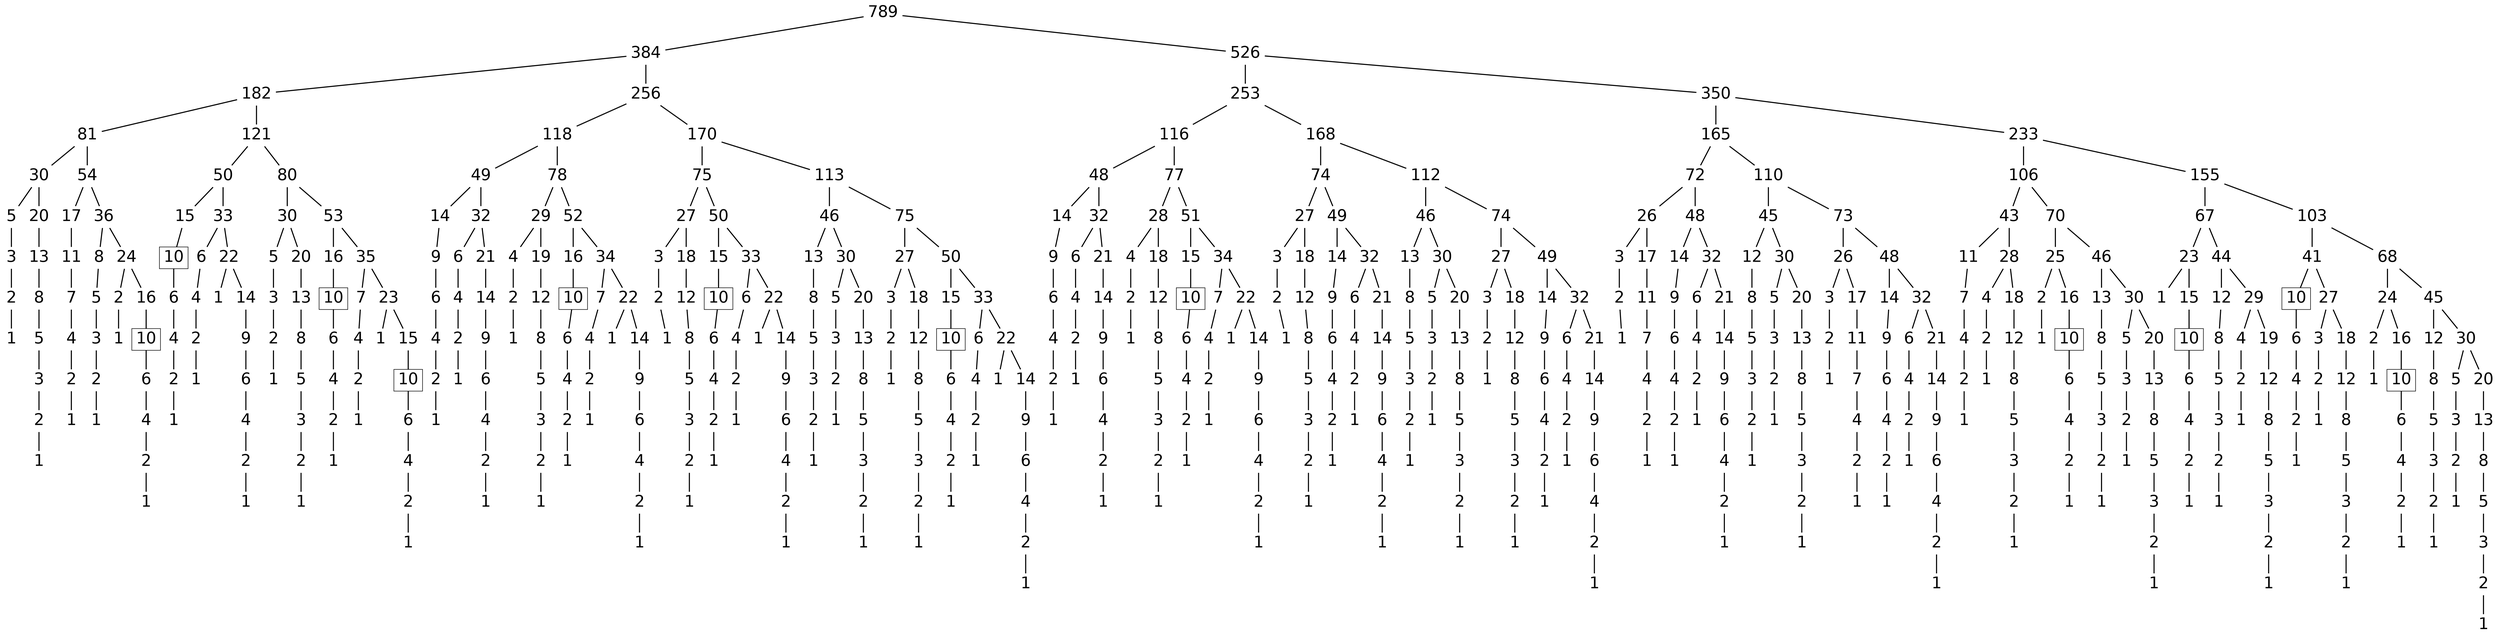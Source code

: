 digraph graph_name {
 graph[nodesep = 0.1];
 edge[dir=none, style=bold];
 node[ fontname = "Helvetica", shape = plaintext, width = 0.25, height = 0.25, fontsize=30];
bbt[label="789" ];
bbt->bbu
bbu[label="384" ];
bbu->bbv
bbv[label="182" ];
bbv->bbw
bbw[label="81" ];
bbw->bbx
bbx[label="30" ];
bbx->bby
bby[label="5" ];
bby->bbz
bbz[label="3" ];
bbz->bca
bca[label="2" ];
bca->bcb
bcb[label="1" ];
bbx->bcc
bcc[label="20" ];
bcc->bcd
bcd[label="13" ];
bcd->bce
bce[label="8" ];
bce->bcf
bcf[label="5" ];
bcf->bcg
bcg[label="3" ];
bcg->bch
bch[label="2" ];
bch->bci
bci[label="1" ];
bbw->bcj
bcj[label="54" ];
bcj->bck
bck[label="17" ];
bck->bcl
bcl[label="11" ];
bcl->bcm
bcm[label="7" ];
bcm->bcn
bcn[label="4" ];
bcn->bco
bco[label="2" ];
bco->bcp
bcp[label="1" ];
bcj->bcq
bcq[label="36" ];
bcq->bcr
bcr[label="8" ];
bcr->bcs
bcs[label="5" ];
bcs->bct
bct[label="3" ];
bct->bcu
bcu[label="2" ];
bcu->bcv
bcv[label="1" ];
bcq->bcw
bcw[label="24" ];
bcw->bcx
bcx[label="2" ];
bcx->bcy
bcy[label="1" ];
bcw->bcz
bcz[label="16" ];
bcz->bda
bda[label="10" ;shape=box];
bda->bdb
bdb[label="6" ];
bdb->bdc
bdc[label="4" ];
bdc->bdd
bdd[label="2" ];
bdd->bde
bde[label="1" ];
bbv->bdf
bdf[label="121" ];
bdf->bdg
bdg[label="50" ];
bdg->bdh
bdh[label="15" ];
bdh->bdi
bdi[label="10" ;shape=box];
bdi->bdj
bdj[label="6" ];
bdj->bdk
bdk[label="4" ];
bdk->bdl
bdl[label="2" ];
bdl->bdm
bdm[label="1" ];
bdg->bdn
bdn[label="33" ];
bdn->bdo
bdo[label="6" ];
bdo->bdp
bdp[label="4" ];
bdp->bdq
bdq[label="2" ];
bdq->bdr
bdr[label="1" ];
bdn->bds
bds[label="22" ];
bds->bdt
bdt[label="1" ];
bds->bdu
bdu[label="14" ];
bdu->bdv
bdv[label="9" ];
bdv->bdw
bdw[label="6" ];
bdw->bdx
bdx[label="4" ];
bdx->bdy
bdy[label="2" ];
bdy->bdz
bdz[label="1" ];
bdf->bea
bea[label="80" ];
bea->beb
beb[label="30" ];
beb->bec
bec[label="5" ];
bec->bed
bed[label="3" ];
bed->bee
bee[label="2" ];
bee->bef
bef[label="1" ];
beb->beg
beg[label="20" ];
beg->beh
beh[label="13" ];
beh->bei
bei[label="8" ];
bei->bej
bej[label="5" ];
bej->bek
bek[label="3" ];
bek->bel
bel[label="2" ];
bel->bem
bem[label="1" ];
bea->ben
ben[label="53" ];
ben->beo
beo[label="16" ];
beo->bep
bep[label="10" ;shape=box];
bep->beq
beq[label="6" ];
beq->ber
ber[label="4" ];
ber->bes
bes[label="2" ];
bes->bet
bet[label="1" ];
ben->beu
beu[label="35" ];
beu->bev
bev[label="7" ];
bev->bew
bew[label="4" ];
bew->bex
bex[label="2" ];
bex->bey
bey[label="1" ];
beu->bez
bez[label="23" ];
bez->bfa
bfa[label="1" ];
bez->bfb
bfb[label="15" ];
bfb->bfc
bfc[label="10" ;shape=box];
bfc->bfd
bfd[label="6" ];
bfd->bfe
bfe[label="4" ];
bfe->bff
bff[label="2" ];
bff->bfg
bfg[label="1" ];
bbu->bfh
bfh[label="256" ];
bfh->bfi
bfi[label="118" ];
bfi->bfj
bfj[label="49" ];
bfj->bfk
bfk[label="14" ];
bfk->bfl
bfl[label="9" ];
bfl->bfm
bfm[label="6" ];
bfm->bfn
bfn[label="4" ];
bfn->bfo
bfo[label="2" ];
bfo->bfp
bfp[label="1" ];
bfj->bfq
bfq[label="32" ];
bfq->bfr
bfr[label="6" ];
bfr->bfs
bfs[label="4" ];
bfs->bft
bft[label="2" ];
bft->bfu
bfu[label="1" ];
bfq->bfv
bfv[label="21" ];
bfv->bfw
bfw[label="14" ];
bfw->bfx
bfx[label="9" ];
bfx->bfy
bfy[label="6" ];
bfy->bfz
bfz[label="4" ];
bfz->bga
bga[label="2" ];
bga->bgb
bgb[label="1" ];
bfi->bgc
bgc[label="78" ];
bgc->bgd
bgd[label="29" ];
bgd->bge
bge[label="4" ];
bge->bgf
bgf[label="2" ];
bgf->bgg
bgg[label="1" ];
bgd->bgh
bgh[label="19" ];
bgh->bgi
bgi[label="12" ];
bgi->bgj
bgj[label="8" ];
bgj->bgk
bgk[label="5" ];
bgk->bgl
bgl[label="3" ];
bgl->bgm
bgm[label="2" ];
bgm->bgn
bgn[label="1" ];
bgc->bgo
bgo[label="52" ];
bgo->bgp
bgp[label="16" ];
bgp->bgq
bgq[label="10" ;shape=box];
bgq->bgr
bgr[label="6" ];
bgr->bgs
bgs[label="4" ];
bgs->bgt
bgt[label="2" ];
bgt->bgu
bgu[label="1" ];
bgo->bgv
bgv[label="34" ];
bgv->bgw
bgw[label="7" ];
bgw->bgx
bgx[label="4" ];
bgx->bgy
bgy[label="2" ];
bgy->bgz
bgz[label="1" ];
bgv->bha
bha[label="22" ];
bha->bhb
bhb[label="1" ];
bha->bhc
bhc[label="14" ];
bhc->bhd
bhd[label="9" ];
bhd->bhe
bhe[label="6" ];
bhe->bhf
bhf[label="4" ];
bhf->bhg
bhg[label="2" ];
bhg->bhh
bhh[label="1" ];
bfh->bhi
bhi[label="170" ];
bhi->bhj
bhj[label="75" ];
bhj->bhk
bhk[label="27" ];
bhk->bhl
bhl[label="3" ];
bhl->bhm
bhm[label="2" ];
bhm->bhn
bhn[label="1" ];
bhk->bho
bho[label="18" ];
bho->bhp
bhp[label="12" ];
bhp->bhq
bhq[label="8" ];
bhq->bhr
bhr[label="5" ];
bhr->bhs
bhs[label="3" ];
bhs->bht
bht[label="2" ];
bht->bhu
bhu[label="1" ];
bhj->bhv
bhv[label="50" ];
bhv->bhw
bhw[label="15" ];
bhw->bhx
bhx[label="10" ;shape=box];
bhx->bhy
bhy[label="6" ];
bhy->bhz
bhz[label="4" ];
bhz->bia
bia[label="2" ];
bia->bib
bib[label="1" ];
bhv->bic
bic[label="33" ];
bic->bid
bid[label="6" ];
bid->bie
bie[label="4" ];
bie->bif
bif[label="2" ];
bif->big
big[label="1" ];
bic->bih
bih[label="22" ];
bih->bii
bii[label="1" ];
bih->bij
bij[label="14" ];
bij->bik
bik[label="9" ];
bik->bil
bil[label="6" ];
bil->bim
bim[label="4" ];
bim->bin
bin[label="2" ];
bin->bio
bio[label="1" ];
bhi->bip
bip[label="113" ];
bip->biq
biq[label="46" ];
biq->bir
bir[label="13" ];
bir->bis
bis[label="8" ];
bis->bit
bit[label="5" ];
bit->biu
biu[label="3" ];
biu->biv
biv[label="2" ];
biv->biw
biw[label="1" ];
biq->bix
bix[label="30" ];
bix->biy
biy[label="5" ];
biy->biz
biz[label="3" ];
biz->bja
bja[label="2" ];
bja->bjb
bjb[label="1" ];
bix->bjc
bjc[label="20" ];
bjc->bjd
bjd[label="13" ];
bjd->bje
bje[label="8" ];
bje->bjf
bjf[label="5" ];
bjf->bjg
bjg[label="3" ];
bjg->bjh
bjh[label="2" ];
bjh->bji
bji[label="1" ];
bip->bjj
bjj[label="75" ];
bjj->bjk
bjk[label="27" ];
bjk->bjl
bjl[label="3" ];
bjl->bjm
bjm[label="2" ];
bjm->bjn
bjn[label="1" ];
bjk->bjo
bjo[label="18" ];
bjo->bjp
bjp[label="12" ];
bjp->bjq
bjq[label="8" ];
bjq->bjr
bjr[label="5" ];
bjr->bjs
bjs[label="3" ];
bjs->bjt
bjt[label="2" ];
bjt->bju
bju[label="1" ];
bjj->bjv
bjv[label="50" ];
bjv->bjw
bjw[label="15" ];
bjw->bjx
bjx[label="10" ;shape=box];
bjx->bjy
bjy[label="6" ];
bjy->bjz
bjz[label="4" ];
bjz->bka
bka[label="2" ];
bka->bkb
bkb[label="1" ];
bjv->bkc
bkc[label="33" ];
bkc->bkd
bkd[label="6" ];
bkd->bke
bke[label="4" ];
bke->bkf
bkf[label="2" ];
bkf->bkg
bkg[label="1" ];
bkc->bkh
bkh[label="22" ];
bkh->bki
bki[label="1" ];
bkh->bkj
bkj[label="14" ];
bkj->bkk
bkk[label="9" ];
bkk->bkl
bkl[label="6" ];
bkl->bkm
bkm[label="4" ];
bkm->bkn
bkn[label="2" ];
bkn->bko
bko[label="1" ];
bbt->bkp
bkp[label="526" ];
bkp->bkq
bkq[label="253" ];
bkq->bkr
bkr[label="116" ];
bkr->bks
bks[label="48" ];
bks->bkt
bkt[label="14" ];
bkt->bku
bku[label="9" ];
bku->bkv
bkv[label="6" ];
bkv->bkw
bkw[label="4" ];
bkw->bkx
bkx[label="2" ];
bkx->bky
bky[label="1" ];
bks->bkz
bkz[label="32" ];
bkz->bla
bla[label="6" ];
bla->blb
blb[label="4" ];
blb->blc
blc[label="2" ];
blc->bld
bld[label="1" ];
bkz->ble
ble[label="21" ];
ble->blf
blf[label="14" ];
blf->blg
blg[label="9" ];
blg->blh
blh[label="6" ];
blh->bli
bli[label="4" ];
bli->blj
blj[label="2" ];
blj->blk
blk[label="1" ];
bkr->bll
bll[label="77" ];
bll->blm
blm[label="28" ];
blm->bln
bln[label="4" ];
bln->blo
blo[label="2" ];
blo->blp
blp[label="1" ];
blm->blq
blq[label="18" ];
blq->blr
blr[label="12" ];
blr->bls
bls[label="8" ];
bls->blt
blt[label="5" ];
blt->blu
blu[label="3" ];
blu->blv
blv[label="2" ];
blv->blw
blw[label="1" ];
bll->blx
blx[label="51" ];
blx->bly
bly[label="15" ];
bly->blz
blz[label="10" ;shape=box];
blz->bma
bma[label="6" ];
bma->bmb
bmb[label="4" ];
bmb->bmc
bmc[label="2" ];
bmc->bmd
bmd[label="1" ];
blx->bme
bme[label="34" ];
bme->bmf
bmf[label="7" ];
bmf->bmg
bmg[label="4" ];
bmg->bmh
bmh[label="2" ];
bmh->bmi
bmi[label="1" ];
bme->bmj
bmj[label="22" ];
bmj->bmk
bmk[label="1" ];
bmj->bml
bml[label="14" ];
bml->bmm
bmm[label="9" ];
bmm->bmn
bmn[label="6" ];
bmn->bmo
bmo[label="4" ];
bmo->bmp
bmp[label="2" ];
bmp->bmq
bmq[label="1" ];
bkq->bmr
bmr[label="168" ];
bmr->bms
bms[label="74" ];
bms->bmt
bmt[label="27" ];
bmt->bmu
bmu[label="3" ];
bmu->bmv
bmv[label="2" ];
bmv->bmw
bmw[label="1" ];
bmt->bmx
bmx[label="18" ];
bmx->bmy
bmy[label="12" ];
bmy->bmz
bmz[label="8" ];
bmz->bna
bna[label="5" ];
bna->bnb
bnb[label="3" ];
bnb->bnc
bnc[label="2" ];
bnc->bnd
bnd[label="1" ];
bms->bne
bne[label="49" ];
bne->bnf
bnf[label="14" ];
bnf->bng
bng[label="9" ];
bng->bnh
bnh[label="6" ];
bnh->bni
bni[label="4" ];
bni->bnj
bnj[label="2" ];
bnj->bnk
bnk[label="1" ];
bne->bnl
bnl[label="32" ];
bnl->bnm
bnm[label="6" ];
bnm->bnn
bnn[label="4" ];
bnn->bno
bno[label="2" ];
bno->bnp
bnp[label="1" ];
bnl->bnq
bnq[label="21" ];
bnq->bnr
bnr[label="14" ];
bnr->bns
bns[label="9" ];
bns->bnt
bnt[label="6" ];
bnt->bnu
bnu[label="4" ];
bnu->bnv
bnv[label="2" ];
bnv->bnw
bnw[label="1" ];
bmr->bnx
bnx[label="112" ];
bnx->bny
bny[label="46" ];
bny->bnz
bnz[label="13" ];
bnz->boa
boa[label="8" ];
boa->bob
bob[label="5" ];
bob->boc
boc[label="3" ];
boc->bod
bod[label="2" ];
bod->boe
boe[label="1" ];
bny->bof
bof[label="30" ];
bof->bog
bog[label="5" ];
bog->boh
boh[label="3" ];
boh->boi
boi[label="2" ];
boi->boj
boj[label="1" ];
bof->bok
bok[label="20" ];
bok->bol
bol[label="13" ];
bol->bom
bom[label="8" ];
bom->bon
bon[label="5" ];
bon->boo
boo[label="3" ];
boo->bop
bop[label="2" ];
bop->boq
boq[label="1" ];
bnx->bor
bor[label="74" ];
bor->bos
bos[label="27" ];
bos->bot
bot[label="3" ];
bot->bou
bou[label="2" ];
bou->bov
bov[label="1" ];
bos->bow
bow[label="18" ];
bow->box
box[label="12" ];
box->boy
boy[label="8" ];
boy->boz
boz[label="5" ];
boz->bpa
bpa[label="3" ];
bpa->bpb
bpb[label="2" ];
bpb->bpc
bpc[label="1" ];
bor->bpd
bpd[label="49" ];
bpd->bpe
bpe[label="14" ];
bpe->bpf
bpf[label="9" ];
bpf->bpg
bpg[label="6" ];
bpg->bph
bph[label="4" ];
bph->bpi
bpi[label="2" ];
bpi->bpj
bpj[label="1" ];
bpd->bpk
bpk[label="32" ];
bpk->bpl
bpl[label="6" ];
bpl->bpm
bpm[label="4" ];
bpm->bpn
bpn[label="2" ];
bpn->bpo
bpo[label="1" ];
bpk->bpp
bpp[label="21" ];
bpp->bpq
bpq[label="14" ];
bpq->bpr
bpr[label="9" ];
bpr->bps
bps[label="6" ];
bps->bpt
bpt[label="4" ];
bpt->bpu
bpu[label="2" ];
bpu->bpv
bpv[label="1" ];
bkp->bpw
bpw[label="350" ];
bpw->bpx
bpx[label="165" ];
bpx->bpy
bpy[label="72" ];
bpy->bpz
bpz[label="26" ];
bpz->bqa
bqa[label="3" ];
bqa->bqb
bqb[label="2" ];
bqb->bqc
bqc[label="1" ];
bpz->bqd
bqd[label="17" ];
bqd->bqe
bqe[label="11" ];
bqe->bqf
bqf[label="7" ];
bqf->bqg
bqg[label="4" ];
bqg->bqh
bqh[label="2" ];
bqh->bqi
bqi[label="1" ];
bpy->bqj
bqj[label="48" ];
bqj->bqk
bqk[label="14" ];
bqk->bql
bql[label="9" ];
bql->bqm
bqm[label="6" ];
bqm->bqn
bqn[label="4" ];
bqn->bqo
bqo[label="2" ];
bqo->bqp
bqp[label="1" ];
bqj->bqq
bqq[label="32" ];
bqq->bqr
bqr[label="6" ];
bqr->bqs
bqs[label="4" ];
bqs->bqt
bqt[label="2" ];
bqt->bqu
bqu[label="1" ];
bqq->bqv
bqv[label="21" ];
bqv->bqw
bqw[label="14" ];
bqw->bqx
bqx[label="9" ];
bqx->bqy
bqy[label="6" ];
bqy->bqz
bqz[label="4" ];
bqz->bra
bra[label="2" ];
bra->brb
brb[label="1" ];
bpx->brc
brc[label="110" ];
brc->brd
brd[label="45" ];
brd->bre
bre[label="12" ];
bre->brf
brf[label="8" ];
brf->brg
brg[label="5" ];
brg->brh
brh[label="3" ];
brh->bri
bri[label="2" ];
bri->brj
brj[label="1" ];
brd->brk
brk[label="30" ];
brk->brl
brl[label="5" ];
brl->brm
brm[label="3" ];
brm->brn
brn[label="2" ];
brn->bro
bro[label="1" ];
brk->brp
brp[label="20" ];
brp->brq
brq[label="13" ];
brq->brr
brr[label="8" ];
brr->brs
brs[label="5" ];
brs->brt
brt[label="3" ];
brt->bru
bru[label="2" ];
bru->brv
brv[label="1" ];
brc->brw
brw[label="73" ];
brw->brx
brx[label="26" ];
brx->bry
bry[label="3" ];
bry->brz
brz[label="2" ];
brz->bsa
bsa[label="1" ];
brx->bsb
bsb[label="17" ];
bsb->bsc
bsc[label="11" ];
bsc->bsd
bsd[label="7" ];
bsd->bse
bse[label="4" ];
bse->bsf
bsf[label="2" ];
bsf->bsg
bsg[label="1" ];
brw->bsh
bsh[label="48" ];
bsh->bsi
bsi[label="14" ];
bsi->bsj
bsj[label="9" ];
bsj->bsk
bsk[label="6" ];
bsk->bsl
bsl[label="4" ];
bsl->bsm
bsm[label="2" ];
bsm->bsn
bsn[label="1" ];
bsh->bso
bso[label="32" ];
bso->bsp
bsp[label="6" ];
bsp->bsq
bsq[label="4" ];
bsq->bsr
bsr[label="2" ];
bsr->bss
bss[label="1" ];
bso->bst
bst[label="21" ];
bst->bsu
bsu[label="14" ];
bsu->bsv
bsv[label="9" ];
bsv->bsw
bsw[label="6" ];
bsw->bsx
bsx[label="4" ];
bsx->bsy
bsy[label="2" ];
bsy->bsz
bsz[label="1" ];
bpw->bta
bta[label="233" ];
bta->btb
btb[label="106" ];
btb->btc
btc[label="43" ];
btc->btd
btd[label="11" ];
btd->bte
bte[label="7" ];
bte->btf
btf[label="4" ];
btf->btg
btg[label="2" ];
btg->bth
bth[label="1" ];
btc->bti
bti[label="28" ];
bti->btj
btj[label="4" ];
btj->btk
btk[label="2" ];
btk->btl
btl[label="1" ];
bti->btm
btm[label="18" ];
btm->btn
btn[label="12" ];
btn->bto
bto[label="8" ];
bto->btp
btp[label="5" ];
btp->btq
btq[label="3" ];
btq->btr
btr[label="2" ];
btr->bts
bts[label="1" ];
btb->btt
btt[label="70" ];
btt->btu
btu[label="25" ];
btu->btv
btv[label="2" ];
btv->btw
btw[label="1" ];
btu->btx
btx[label="16" ];
btx->bty
bty[label="10" ;shape=box];
bty->btz
btz[label="6" ];
btz->bua
bua[label="4" ];
bua->bub
bub[label="2" ];
bub->buc
buc[label="1" ];
btt->bud
bud[label="46" ];
bud->bue
bue[label="13" ];
bue->buf
buf[label="8" ];
buf->bug
bug[label="5" ];
bug->buh
buh[label="3" ];
buh->bui
bui[label="2" ];
bui->buj
buj[label="1" ];
bud->buk
buk[label="30" ];
buk->bul
bul[label="5" ];
bul->bum
bum[label="3" ];
bum->bun
bun[label="2" ];
bun->buo
buo[label="1" ];
buk->bup
bup[label="20" ];
bup->buq
buq[label="13" ];
buq->bur
bur[label="8" ];
bur->bus
bus[label="5" ];
bus->but
but[label="3" ];
but->buu
buu[label="2" ];
buu->buv
buv[label="1" ];
bta->buw
buw[label="155" ];
buw->bux
bux[label="67" ];
bux->buy
buy[label="23" ];
buy->buz
buz[label="1" ];
buy->bva
bva[label="15" ];
bva->bvb
bvb[label="10" ;shape=box];
bvb->bvc
bvc[label="6" ];
bvc->bvd
bvd[label="4" ];
bvd->bve
bve[label="2" ];
bve->bvf
bvf[label="1" ];
bux->bvg
bvg[label="44" ];
bvg->bvh
bvh[label="12" ];
bvh->bvi
bvi[label="8" ];
bvi->bvj
bvj[label="5" ];
bvj->bvk
bvk[label="3" ];
bvk->bvl
bvl[label="2" ];
bvl->bvm
bvm[label="1" ];
bvg->bvn
bvn[label="29" ];
bvn->bvo
bvo[label="4" ];
bvo->bvp
bvp[label="2" ];
bvp->bvq
bvq[label="1" ];
bvn->bvr
bvr[label="19" ];
bvr->bvs
bvs[label="12" ];
bvs->bvt
bvt[label="8" ];
bvt->bvu
bvu[label="5" ];
bvu->bvv
bvv[label="3" ];
bvv->bvw
bvw[label="2" ];
bvw->bvx
bvx[label="1" ];
buw->bvy
bvy[label="103" ];
bvy->bvz
bvz[label="41" ];
bvz->bwa
bwa[label="10" ;shape=box];
bwa->bwb
bwb[label="6" ];
bwb->bwc
bwc[label="4" ];
bwc->bwd
bwd[label="2" ];
bwd->bwe
bwe[label="1" ];
bvz->bwf
bwf[label="27" ];
bwf->bwg
bwg[label="3" ];
bwg->bwh
bwh[label="2" ];
bwh->bwi
bwi[label="1" ];
bwf->bwj
bwj[label="18" ];
bwj->bwk
bwk[label="12" ];
bwk->bwl
bwl[label="8" ];
bwl->bwm
bwm[label="5" ];
bwm->bwn
bwn[label="3" ];
bwn->bwo
bwo[label="2" ];
bwo->bwp
bwp[label="1" ];
bvy->bwq
bwq[label="68" ];
bwq->bwr
bwr[label="24" ];
bwr->bws
bws[label="2" ];
bws->bwt
bwt[label="1" ];
bwr->bwu
bwu[label="16" ];
bwu->bwv
bwv[label="10" ;shape=box];
bwv->bww
bww[label="6" ];
bww->bwx
bwx[label="4" ];
bwx->bwy
bwy[label="2" ];
bwy->bwz
bwz[label="1" ];
bwq->bxa
bxa[label="45" ];
bxa->bxb
bxb[label="12" ];
bxb->bxc
bxc[label="8" ];
bxc->bxd
bxd[label="5" ];
bxd->bxe
bxe[label="3" ];
bxe->bxf
bxf[label="2" ];
bxf->bxg
bxg[label="1" ];
bxa->bxh
bxh[label="30" ];
bxh->bxi
bxi[label="5" ];
bxi->bxj
bxj[label="3" ];
bxj->bxk
bxk[label="2" ];
bxk->bxl
bxl[label="1" ];
bxh->bxm
bxm[label="20" ];
bxm->bxn
bxn[label="13" ];
bxn->bxo
bxo[label="8" ];
bxo->bxp
bxp[label="5" ];
bxp->bxq
bxq[label="3" ];
bxq->bxr
bxr[label="2" ];
bxr->bxs
bxs[label="1" ];
}
